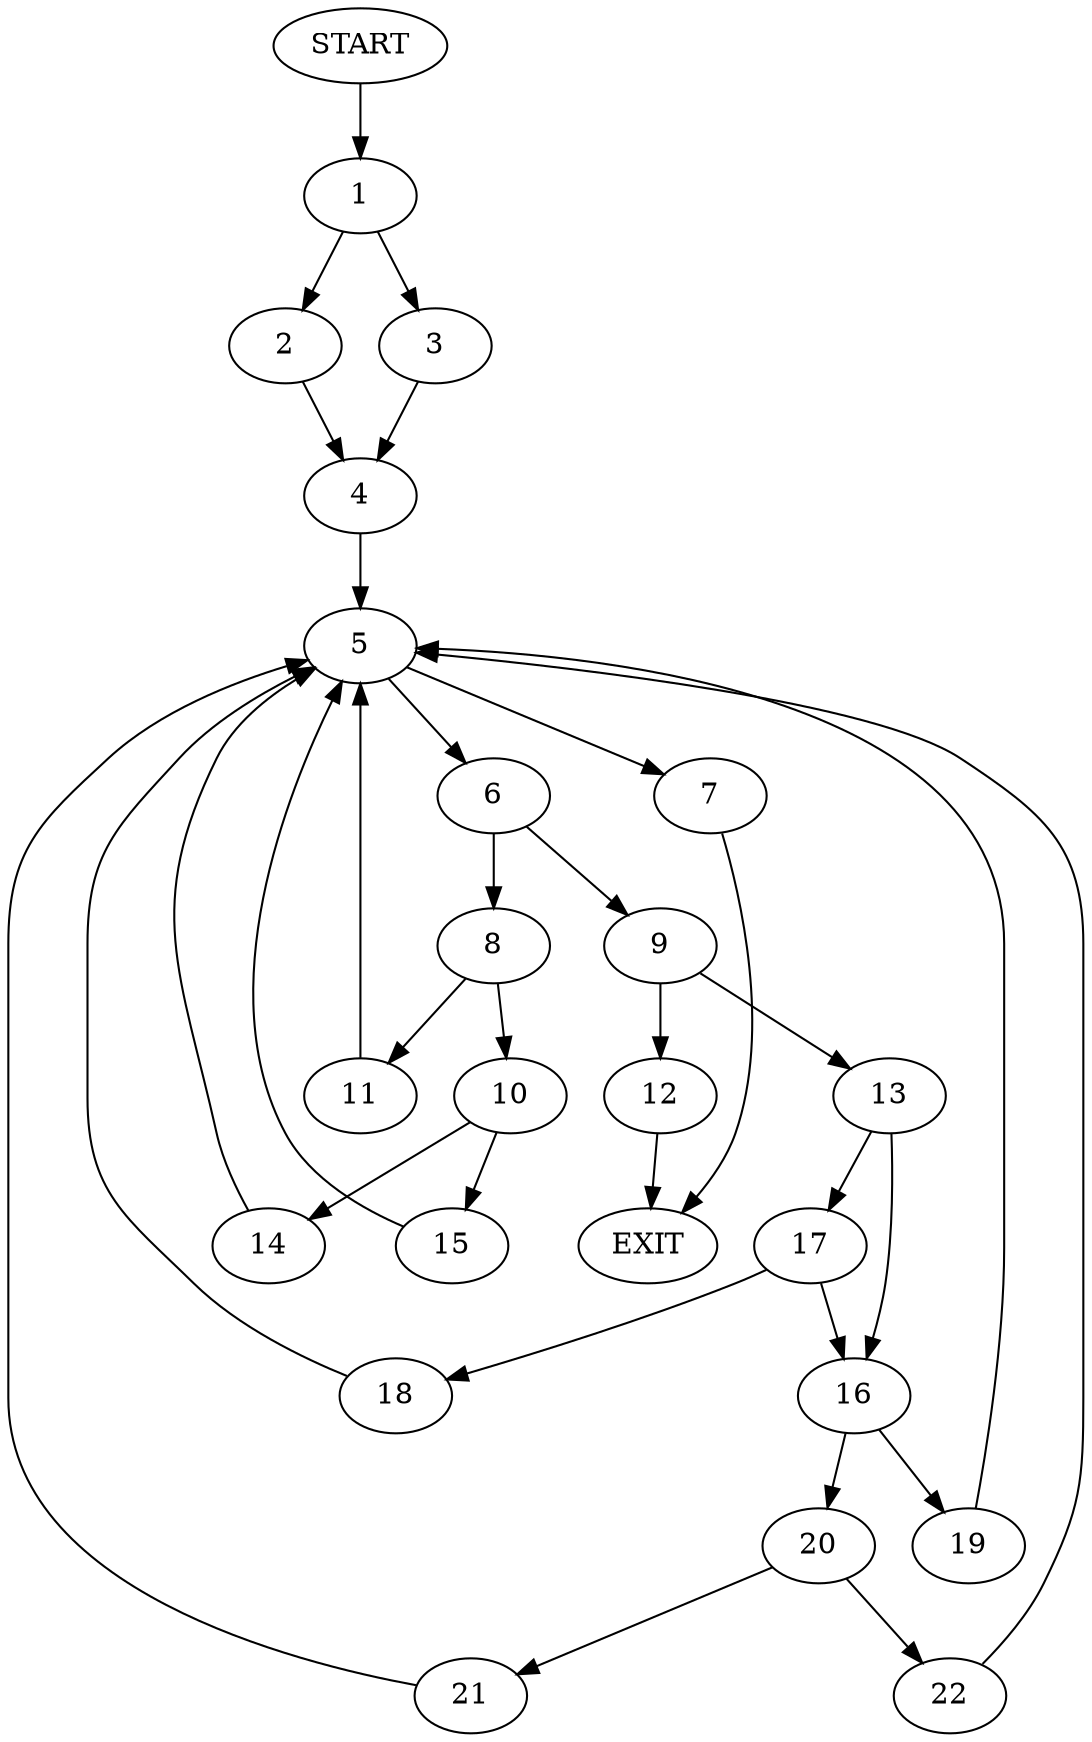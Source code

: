 digraph {
0 [label="START"]
23 [label="EXIT"]
0 -> 1
1 -> 2
1 -> 3
2 -> 4
3 -> 4
4 -> 5
5 -> 6
5 -> 7
6 -> 8
6 -> 9
7 -> 23
8 -> 10
8 -> 11
9 -> 12
9 -> 13
10 -> 14
10 -> 15
11 -> 5
14 -> 5
15 -> 5
13 -> 16
13 -> 17
12 -> 23
17 -> 16
17 -> 18
16 -> 19
16 -> 20
18 -> 5
20 -> 21
20 -> 22
19 -> 5
22 -> 5
21 -> 5
}
